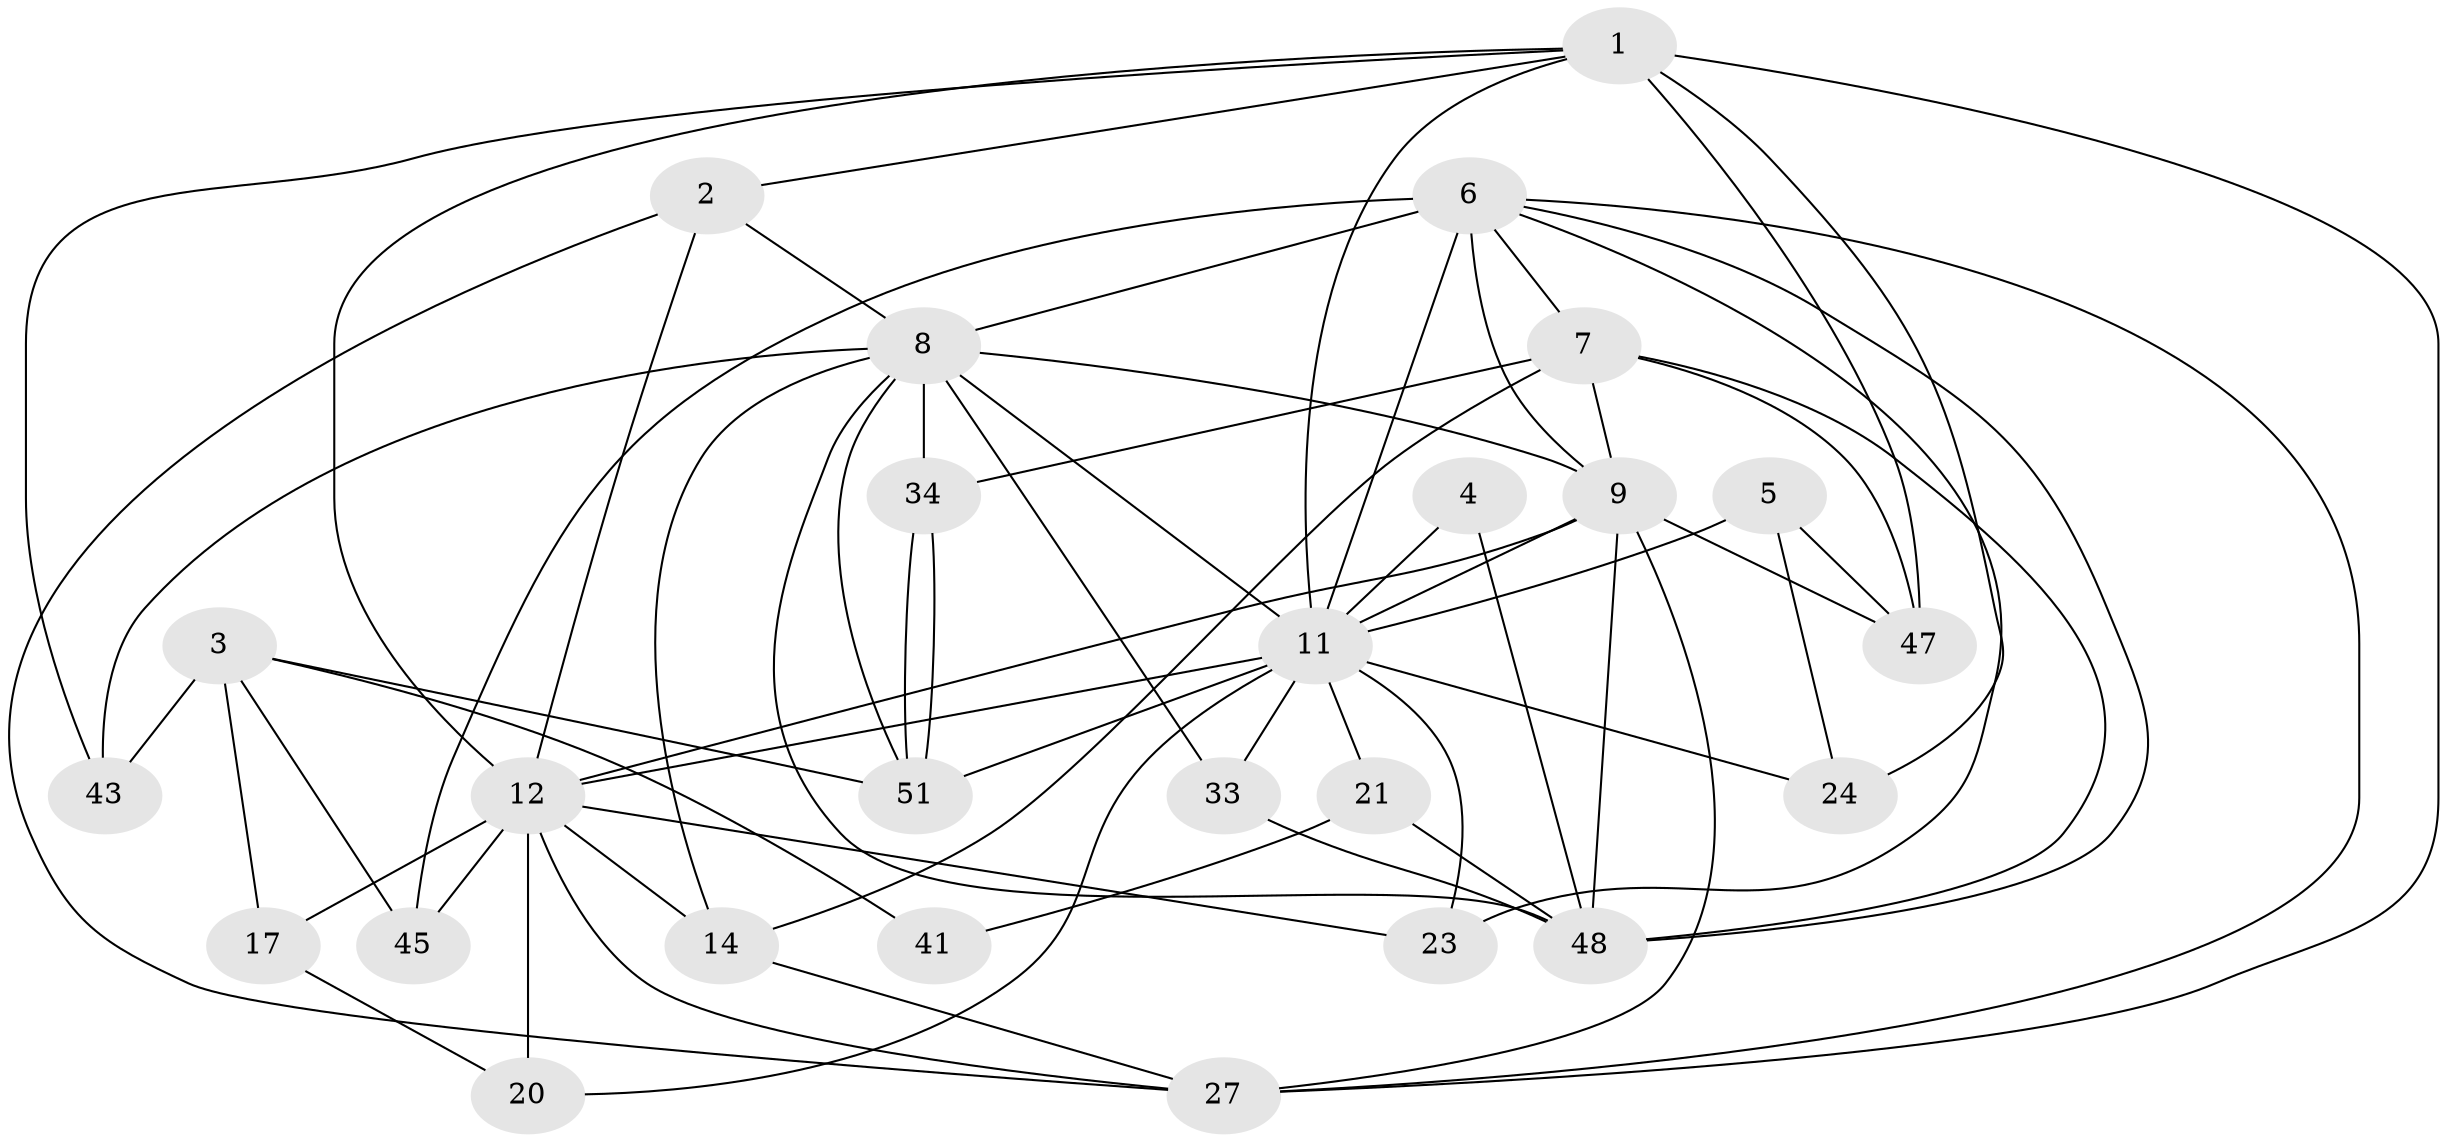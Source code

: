 // original degree distribution, {5: 0.23076923076923078, 3: 0.46153846153846156, 4: 0.19230769230769232, 6: 0.038461538461538464, 8: 0.019230769230769232, 2: 0.019230769230769232, 7: 0.038461538461538464}
// Generated by graph-tools (version 1.1) at 2025/14/03/09/25 04:14:50]
// undirected, 26 vertices, 66 edges
graph export_dot {
graph [start="1"]
  node [color=gray90,style=filled];
  1 [super="+18"];
  2 [super="+10"];
  3 [super="+32"];
  4;
  5;
  6 [super="+25"];
  7 [super="+26+38"];
  8 [super="+19"];
  9 [super="+46"];
  11 [super="+50+15"];
  12 [super="+22+13+28"];
  14 [super="+37"];
  17;
  20;
  21;
  23;
  24 [super="+39"];
  27 [super="+31"];
  33;
  34;
  41;
  43;
  45;
  47;
  48;
  51;
  1 -- 2;
  1 -- 47 [weight=2];
  1 -- 11;
  1 -- 24;
  1 -- 43;
  1 -- 27;
  1 -- 12;
  2 -- 27;
  2 -- 12;
  2 -- 8;
  3 -- 43;
  3 -- 51;
  3 -- 17;
  3 -- 45;
  3 -- 41;
  4 -- 48;
  4 -- 11 [weight=2];
  5 -- 47;
  5 -- 11;
  5 -- 24;
  6 -- 11 [weight=2];
  6 -- 48;
  6 -- 23;
  6 -- 7;
  6 -- 27;
  6 -- 9;
  6 -- 45;
  6 -- 8;
  7 -- 14;
  7 -- 34 [weight=2];
  7 -- 47;
  7 -- 9;
  7 -- 48;
  8 -- 33;
  8 -- 9;
  8 -- 34;
  8 -- 11 [weight=2];
  8 -- 43;
  8 -- 14;
  8 -- 48;
  8 -- 51;
  9 -- 47;
  9 -- 11;
  9 -- 48;
  9 -- 27;
  9 -- 12;
  11 -- 23;
  11 -- 12 [weight=4];
  11 -- 33;
  11 -- 20;
  11 -- 21;
  11 -- 51;
  11 -- 24 [weight=2];
  12 -- 23;
  12 -- 14 [weight=2];
  12 -- 17;
  12 -- 20;
  12 -- 27;
  12 -- 45;
  14 -- 27;
  17 -- 20;
  21 -- 48;
  21 -- 41;
  33 -- 48;
  34 -- 51;
  34 -- 51;
}
